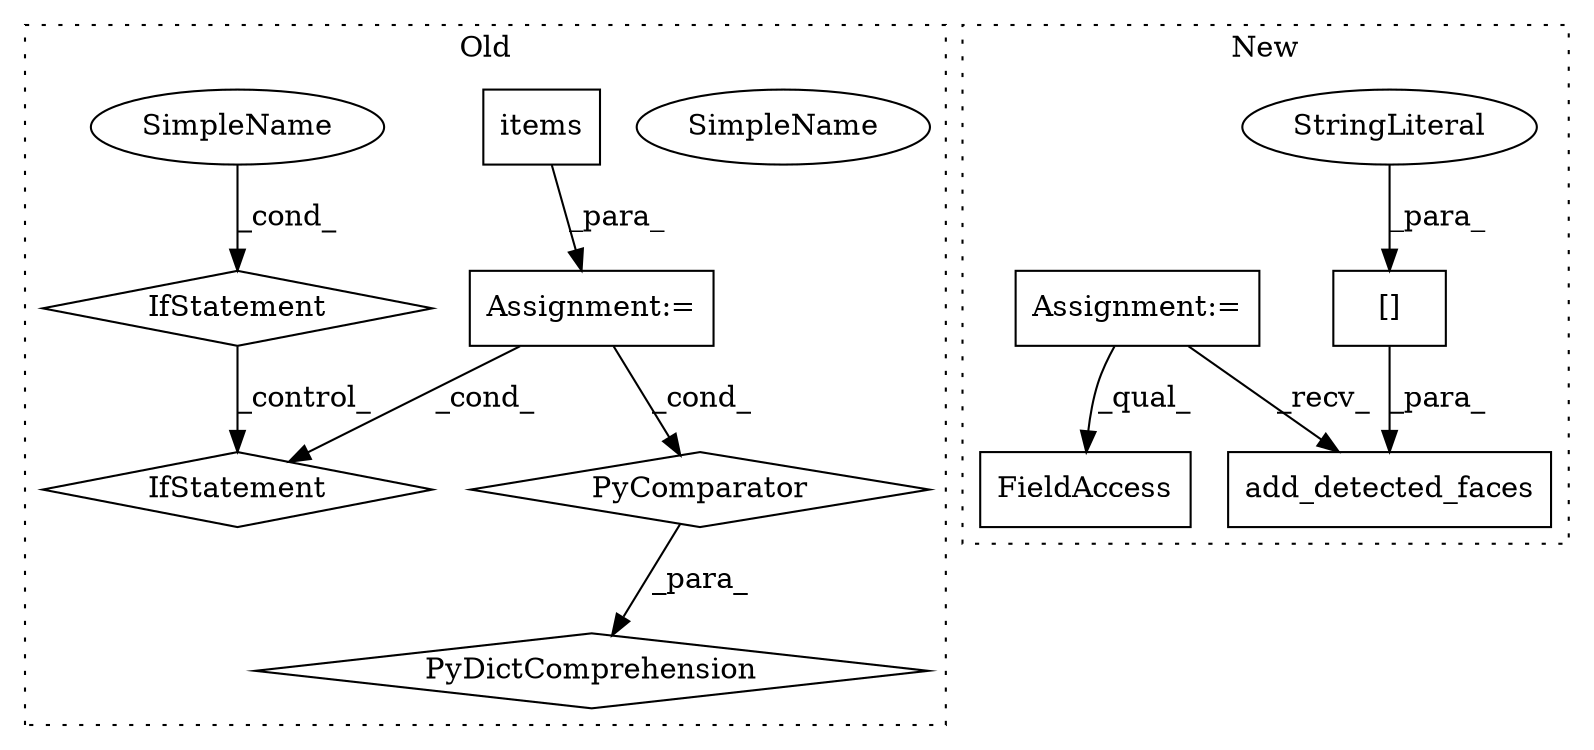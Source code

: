 digraph G {
subgraph cluster0 {
1 [label="IfStatement" a="25" s="4284" l="3" shape="diamond"];
5 [label="SimpleName" a="42" s="4398" l="5" shape="ellipse"];
6 [label="IfStatement" a="25" s="4375" l="28" shape="diamond"];
9 [label="Assignment:=" a="7" s="4375" l="28" shape="box"];
10 [label="PyDictComprehension" a="110" s="4250" l="161" shape="diamond"];
11 [label="PyComparator" a="113" s="4375" l="28" shape="diamond"];
12 [label="items" a="32" s="4387" l="7" shape="box"];
13 [label="SimpleName" a="42" s="4398" l="5" shape="ellipse"];
label = "Old";
style="dotted";
}
subgraph cluster1 {
2 [label="add_detected_faces" a="32" s="4016,4057" l="19,1" shape="box"];
3 [label="[]" a="2" s="4035,4056" l="5,1" shape="box"];
4 [label="StringLiteral" a="45" s="4040" l="16" shape="ellipse"];
7 [label="Assignment:=" a="7" s="3959" l="1" shape="box"];
8 [label="FieldAccess" a="22" s="4174" l="18" shape="box"];
label = "New";
style="dotted";
}
3 -> 2 [label="_para_"];
4 -> 3 [label="_para_"];
6 -> 1 [label="_control_"];
7 -> 8 [label="_qual_"];
7 -> 2 [label="_recv_"];
9 -> 11 [label="_cond_"];
9 -> 1 [label="_cond_"];
11 -> 10 [label="_para_"];
12 -> 9 [label="_para_"];
13 -> 6 [label="_cond_"];
}